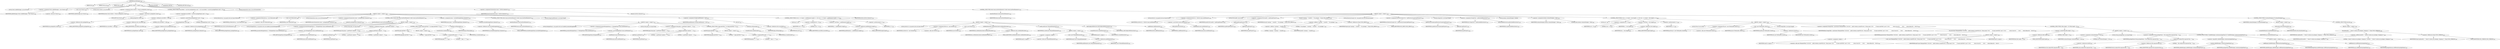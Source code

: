digraph "parsePackages" {  
"4109" [label = <(METHOD,parsePackages)<SUB>1890</SUB>> ]
"341" [label = <(PARAM,this)<SUB>1890</SUB>> ]
"4110" [label = <(PARAM,Vector pn)<SUB>1890</SUB>> ]
"4111" [label = <(PARAM,Path sp)<SUB>1890</SUB>> ]
"4112" [label = <(BLOCK,&lt;empty&gt;,&lt;empty&gt;)<SUB>1890</SUB>> ]
"335" [label = <(LOCAL,Vector addedPackages: java.util.Vector)> ]
"4113" [label = <(&lt;operator&gt;.assignment,Vector addedPackages = new Vector())<SUB>1891</SUB>> ]
"4114" [label = <(IDENTIFIER,addedPackages,Vector addedPackages = new Vector())<SUB>1891</SUB>> ]
"4115" [label = <(&lt;operator&gt;.alloc,new Vector())<SUB>1891</SUB>> ]
"4116" [label = <(&lt;init&gt;,new Vector())<SUB>1891</SUB>> ]
"334" [label = <(IDENTIFIER,addedPackages,new Vector())<SUB>1891</SUB>> ]
"4117" [label = <(LOCAL,Vector dirSets: java.util.Vector)> ]
"4118" [label = <(&lt;operator&gt;.assignment,Vector dirSets = (Vector) packageSets.clone())<SUB>1892</SUB>> ]
"4119" [label = <(IDENTIFIER,dirSets,Vector dirSets = (Vector) packageSets.clone())<SUB>1892</SUB>> ]
"4120" [label = <(&lt;operator&gt;.cast,(Vector) packageSets.clone())<SUB>1892</SUB>> ]
"4121" [label = <(TYPE_REF,Vector,Vector)<SUB>1892</SUB>> ]
"4122" [label = <(clone,packageSets.clone())<SUB>1892</SUB>> ]
"4123" [label = <(&lt;operator&gt;.fieldAccess,this.packageSets)<SUB>1892</SUB>> ]
"4124" [label = <(IDENTIFIER,this,packageSets.clone())<SUB>1892</SUB>> ]
"4125" [label = <(FIELD_IDENTIFIER,packageSets,packageSets)<SUB>1892</SUB>> ]
"4126" [label = <(CONTROL_STRUCTURE,if (sourcePath != null &amp;&amp; packageNames.size() &gt; 0),if (sourcePath != null &amp;&amp; packageNames.size() &gt; 0))<SUB>1898</SUB>> ]
"4127" [label = <(&lt;operator&gt;.logicalAnd,sourcePath != null &amp;&amp; packageNames.size() &gt; 0)<SUB>1898</SUB>> ]
"4128" [label = <(&lt;operator&gt;.notEquals,sourcePath != null)<SUB>1898</SUB>> ]
"4129" [label = <(&lt;operator&gt;.fieldAccess,this.sourcePath)<SUB>1898</SUB>> ]
"4130" [label = <(IDENTIFIER,this,sourcePath != null)<SUB>1898</SUB>> ]
"4131" [label = <(FIELD_IDENTIFIER,sourcePath,sourcePath)<SUB>1898</SUB>> ]
"4132" [label = <(LITERAL,null,sourcePath != null)<SUB>1898</SUB>> ]
"4133" [label = <(&lt;operator&gt;.greaterThan,packageNames.size() &gt; 0)<SUB>1898</SUB>> ]
"4134" [label = <(size,packageNames.size())<SUB>1898</SUB>> ]
"4135" [label = <(&lt;operator&gt;.fieldAccess,this.packageNames)<SUB>1898</SUB>> ]
"4136" [label = <(IDENTIFIER,this,packageNames.size())<SUB>1898</SUB>> ]
"4137" [label = <(FIELD_IDENTIFIER,packageNames,packageNames)<SUB>1898</SUB>> ]
"4138" [label = <(LITERAL,0,packageNames.size() &gt; 0)<SUB>1898</SUB>> ]
"4139" [label = <(BLOCK,&lt;empty&gt;,&lt;empty&gt;)<SUB>1898</SUB>> ]
"337" [label = <(LOCAL,PatternSet ps: org.apache.tools.ant.types.PatternSet)> ]
"4140" [label = <(&lt;operator&gt;.assignment,PatternSet ps = new PatternSet())<SUB>1899</SUB>> ]
"4141" [label = <(IDENTIFIER,ps,PatternSet ps = new PatternSet())<SUB>1899</SUB>> ]
"4142" [label = <(&lt;operator&gt;.alloc,new PatternSet())<SUB>1899</SUB>> ]
"4143" [label = <(&lt;init&gt;,new PatternSet())<SUB>1899</SUB>> ]
"336" [label = <(IDENTIFIER,ps,new PatternSet())<SUB>1899</SUB>> ]
"4144" [label = <(LOCAL,Enumeration enum: java.util.Enumeration)> ]
"4145" [label = <(&lt;operator&gt;.assignment,Enumeration enum = packageNames.elements())<SUB>1900</SUB>> ]
"4146" [label = <(IDENTIFIER,enum,Enumeration enum = packageNames.elements())<SUB>1900</SUB>> ]
"4147" [label = <(elements,packageNames.elements())<SUB>1900</SUB>> ]
"4148" [label = <(&lt;operator&gt;.fieldAccess,this.packageNames)<SUB>1900</SUB>> ]
"4149" [label = <(IDENTIFIER,this,packageNames.elements())<SUB>1900</SUB>> ]
"4150" [label = <(FIELD_IDENTIFIER,packageNames,packageNames)<SUB>1900</SUB>> ]
"4151" [label = <(CONTROL_STRUCTURE,while (enum.hasMoreElements()),while (enum.hasMoreElements()))<SUB>1901</SUB>> ]
"4152" [label = <(hasMoreElements,enum.hasMoreElements())<SUB>1901</SUB>> ]
"4153" [label = <(IDENTIFIER,enum,enum.hasMoreElements())<SUB>1901</SUB>> ]
"4154" [label = <(BLOCK,&lt;empty&gt;,&lt;empty&gt;)<SUB>1901</SUB>> ]
"4155" [label = <(LOCAL,PackageName p: org.apache.tools.ant.taskdefs.Javadoc$PackageName)> ]
"4156" [label = <(&lt;operator&gt;.assignment,Javadoc$PackageName p = (PackageName) enum.nextElement())<SUB>1902</SUB>> ]
"4157" [label = <(IDENTIFIER,p,Javadoc$PackageName p = (PackageName) enum.nextElement())<SUB>1902</SUB>> ]
"4158" [label = <(&lt;operator&gt;.cast,(PackageName) enum.nextElement())<SUB>1902</SUB>> ]
"4159" [label = <(TYPE_REF,PackageName,PackageName)<SUB>1902</SUB>> ]
"4160" [label = <(nextElement,enum.nextElement())<SUB>1902</SUB>> ]
"4161" [label = <(IDENTIFIER,enum,enum.nextElement())<SUB>1902</SUB>> ]
"4162" [label = <(LOCAL,String pkg: java.lang.String)> ]
"4163" [label = <(&lt;operator&gt;.assignment,String pkg = p.getName().replace('.', '/'))<SUB>1903</SUB>> ]
"4164" [label = <(IDENTIFIER,pkg,String pkg = p.getName().replace('.', '/'))<SUB>1903</SUB>> ]
"4165" [label = <(replace,p.getName().replace('.', '/'))<SUB>1903</SUB>> ]
"4166" [label = <(getName,p.getName())<SUB>1903</SUB>> ]
"4167" [label = <(IDENTIFIER,p,p.getName())<SUB>1903</SUB>> ]
"4168" [label = <(LITERAL,'.',p.getName().replace('.', '/'))<SUB>1903</SUB>> ]
"4169" [label = <(LITERAL,'/',p.getName().replace('.', '/'))<SUB>1903</SUB>> ]
"4170" [label = <(CONTROL_STRUCTURE,if (pkg.endsWith(&quot;*&quot;)),if (pkg.endsWith(&quot;*&quot;)))<SUB>1904</SUB>> ]
"4171" [label = <(endsWith,pkg.endsWith(&quot;*&quot;))<SUB>1904</SUB>> ]
"4172" [label = <(IDENTIFIER,pkg,pkg.endsWith(&quot;*&quot;))<SUB>1904</SUB>> ]
"4173" [label = <(LITERAL,&quot;*&quot;,pkg.endsWith(&quot;*&quot;))<SUB>1904</SUB>> ]
"4174" [label = <(BLOCK,&lt;empty&gt;,&lt;empty&gt;)<SUB>1904</SUB>> ]
"4175" [label = <(&lt;operator&gt;.assignmentPlus,pkg += &quot;*&quot;)<SUB>1905</SUB>> ]
"4176" [label = <(IDENTIFIER,pkg,pkg += &quot;*&quot;)<SUB>1905</SUB>> ]
"4177" [label = <(LITERAL,&quot;*&quot;,pkg += &quot;*&quot;)<SUB>1905</SUB>> ]
"4178" [label = <(setName,setName(pkg))<SUB>1907</SUB>> ]
"4179" [label = <(createInclude,createInclude())<SUB>1907</SUB>> ]
"4180" [label = <(IDENTIFIER,ps,createInclude())<SUB>1907</SUB>> ]
"4181" [label = <(IDENTIFIER,pkg,setName(pkg))<SUB>1907</SUB>> ]
"4182" [label = <(&lt;operator&gt;.assignment,enum = excludePackageNames.elements())<SUB>1910</SUB>> ]
"4183" [label = <(IDENTIFIER,enum,enum = excludePackageNames.elements())<SUB>1910</SUB>> ]
"4184" [label = <(elements,excludePackageNames.elements())<SUB>1910</SUB>> ]
"4185" [label = <(&lt;operator&gt;.fieldAccess,this.excludePackageNames)<SUB>1910</SUB>> ]
"4186" [label = <(IDENTIFIER,this,excludePackageNames.elements())<SUB>1910</SUB>> ]
"4187" [label = <(FIELD_IDENTIFIER,excludePackageNames,excludePackageNames)<SUB>1910</SUB>> ]
"4188" [label = <(CONTROL_STRUCTURE,while (enum.hasMoreElements()),while (enum.hasMoreElements()))<SUB>1911</SUB>> ]
"4189" [label = <(hasMoreElements,enum.hasMoreElements())<SUB>1911</SUB>> ]
"4190" [label = <(IDENTIFIER,enum,enum.hasMoreElements())<SUB>1911</SUB>> ]
"4191" [label = <(BLOCK,&lt;empty&gt;,&lt;empty&gt;)<SUB>1911</SUB>> ]
"4192" [label = <(LOCAL,PackageName p: org.apache.tools.ant.taskdefs.Javadoc$PackageName)> ]
"4193" [label = <(&lt;operator&gt;.assignment,Javadoc$PackageName p = (PackageName) enum.nextElement())<SUB>1912</SUB>> ]
"4194" [label = <(IDENTIFIER,p,Javadoc$PackageName p = (PackageName) enum.nextElement())<SUB>1912</SUB>> ]
"4195" [label = <(&lt;operator&gt;.cast,(PackageName) enum.nextElement())<SUB>1912</SUB>> ]
"4196" [label = <(TYPE_REF,PackageName,PackageName)<SUB>1912</SUB>> ]
"4197" [label = <(nextElement,enum.nextElement())<SUB>1912</SUB>> ]
"4198" [label = <(IDENTIFIER,enum,enum.nextElement())<SUB>1912</SUB>> ]
"4199" [label = <(LOCAL,String pkg: java.lang.String)> ]
"4200" [label = <(&lt;operator&gt;.assignment,String pkg = p.getName().replace('.', '/'))<SUB>1913</SUB>> ]
"4201" [label = <(IDENTIFIER,pkg,String pkg = p.getName().replace('.', '/'))<SUB>1913</SUB>> ]
"4202" [label = <(replace,p.getName().replace('.', '/'))<SUB>1913</SUB>> ]
"4203" [label = <(getName,p.getName())<SUB>1913</SUB>> ]
"4204" [label = <(IDENTIFIER,p,p.getName())<SUB>1913</SUB>> ]
"4205" [label = <(LITERAL,'.',p.getName().replace('.', '/'))<SUB>1913</SUB>> ]
"4206" [label = <(LITERAL,'/',p.getName().replace('.', '/'))<SUB>1913</SUB>> ]
"4207" [label = <(CONTROL_STRUCTURE,if (pkg.endsWith(&quot;*&quot;)),if (pkg.endsWith(&quot;*&quot;)))<SUB>1914</SUB>> ]
"4208" [label = <(endsWith,pkg.endsWith(&quot;*&quot;))<SUB>1914</SUB>> ]
"4209" [label = <(IDENTIFIER,pkg,pkg.endsWith(&quot;*&quot;))<SUB>1914</SUB>> ]
"4210" [label = <(LITERAL,&quot;*&quot;,pkg.endsWith(&quot;*&quot;))<SUB>1914</SUB>> ]
"4211" [label = <(BLOCK,&lt;empty&gt;,&lt;empty&gt;)<SUB>1914</SUB>> ]
"4212" [label = <(&lt;operator&gt;.assignmentPlus,pkg += &quot;*&quot;)<SUB>1915</SUB>> ]
"4213" [label = <(IDENTIFIER,pkg,pkg += &quot;*&quot;)<SUB>1915</SUB>> ]
"4214" [label = <(LITERAL,&quot;*&quot;,pkg += &quot;*&quot;)<SUB>1915</SUB>> ]
"4215" [label = <(setName,setName(pkg))<SUB>1917</SUB>> ]
"4216" [label = <(createExclude,createExclude())<SUB>1917</SUB>> ]
"4217" [label = <(IDENTIFIER,ps,createExclude())<SUB>1917</SUB>> ]
"4218" [label = <(IDENTIFIER,pkg,setName(pkg))<SUB>1917</SUB>> ]
"4219" [label = <(LOCAL,String[] pathElements: java.lang.String[])> ]
"4220" [label = <(&lt;operator&gt;.assignment,String[] pathElements = list())<SUB>1921</SUB>> ]
"4221" [label = <(IDENTIFIER,pathElements,String[] pathElements = list())<SUB>1921</SUB>> ]
"4222" [label = <(list,list())<SUB>1921</SUB>> ]
"4223" [label = <(&lt;operator&gt;.fieldAccess,this.sourcePath)<SUB>1921</SUB>> ]
"4224" [label = <(IDENTIFIER,this,list())<SUB>1921</SUB>> ]
"4225" [label = <(FIELD_IDENTIFIER,sourcePath,sourcePath)<SUB>1921</SUB>> ]
"4226" [label = <(CONTROL_STRUCTURE,for (int i = 0; Some(i &lt; pathElements.length); i++),for (int i = 0; Some(i &lt; pathElements.length); i++))<SUB>1922</SUB>> ]
"4227" [label = <(LOCAL,int i: int)> ]
"4228" [label = <(&lt;operator&gt;.assignment,int i = 0)<SUB>1922</SUB>> ]
"4229" [label = <(IDENTIFIER,i,int i = 0)<SUB>1922</SUB>> ]
"4230" [label = <(LITERAL,0,int i = 0)<SUB>1922</SUB>> ]
"4231" [label = <(&lt;operator&gt;.lessThan,i &lt; pathElements.length)<SUB>1922</SUB>> ]
"4232" [label = <(IDENTIFIER,i,i &lt; pathElements.length)<SUB>1922</SUB>> ]
"4233" [label = <(&lt;operator&gt;.fieldAccess,pathElements.length)<SUB>1922</SUB>> ]
"4234" [label = <(IDENTIFIER,pathElements,i &lt; pathElements.length)<SUB>1922</SUB>> ]
"4235" [label = <(FIELD_IDENTIFIER,length,length)<SUB>1922</SUB>> ]
"4236" [label = <(&lt;operator&gt;.postIncrement,i++)<SUB>1922</SUB>> ]
"4237" [label = <(IDENTIFIER,i,i++)<SUB>1922</SUB>> ]
"4238" [label = <(BLOCK,&lt;empty&gt;,&lt;empty&gt;)<SUB>1922</SUB>> ]
"339" [label = <(LOCAL,DirSet ds: org.apache.tools.ant.types.DirSet)> ]
"4239" [label = <(&lt;operator&gt;.assignment,DirSet ds = new DirSet())<SUB>1923</SUB>> ]
"4240" [label = <(IDENTIFIER,ds,DirSet ds = new DirSet())<SUB>1923</SUB>> ]
"4241" [label = <(&lt;operator&gt;.alloc,new DirSet())<SUB>1923</SUB>> ]
"4242" [label = <(&lt;init&gt;,new DirSet())<SUB>1923</SUB>> ]
"338" [label = <(IDENTIFIER,ds,new DirSet())<SUB>1923</SUB>> ]
"4243" [label = <(setDefaultexcludes,setDefaultexcludes(useDefaultExcludes))<SUB>1924</SUB>> ]
"4244" [label = <(IDENTIFIER,ds,setDefaultexcludes(useDefaultExcludes))<SUB>1924</SUB>> ]
"4245" [label = <(&lt;operator&gt;.fieldAccess,this.useDefaultExcludes)<SUB>1924</SUB>> ]
"4246" [label = <(IDENTIFIER,this,setDefaultexcludes(useDefaultExcludes))<SUB>1924</SUB>> ]
"4247" [label = <(FIELD_IDENTIFIER,useDefaultExcludes,useDefaultExcludes)<SUB>1924</SUB>> ]
"4248" [label = <(setDir,setDir(new File(pathElements[i])))<SUB>1925</SUB>> ]
"4249" [label = <(IDENTIFIER,ds,setDir(new File(pathElements[i])))<SUB>1925</SUB>> ]
"4250" [label = <(BLOCK,&lt;empty&gt;,&lt;empty&gt;)<SUB>1925</SUB>> ]
"4251" [label = <(&lt;operator&gt;.assignment,&lt;empty&gt;)> ]
"4252" [label = <(IDENTIFIER,$obj76,&lt;empty&gt;)> ]
"4253" [label = <(&lt;operator&gt;.alloc,new File(pathElements[i]))<SUB>1925</SUB>> ]
"4254" [label = <(&lt;init&gt;,new File(pathElements[i]))<SUB>1925</SUB>> ]
"4255" [label = <(IDENTIFIER,$obj76,new File(pathElements[i]))> ]
"4256" [label = <(&lt;operator&gt;.indexAccess,pathElements[i])<SUB>1925</SUB>> ]
"4257" [label = <(IDENTIFIER,pathElements,new File(pathElements[i]))<SUB>1925</SUB>> ]
"4258" [label = <(IDENTIFIER,i,new File(pathElements[i]))<SUB>1925</SUB>> ]
"4259" [label = <(IDENTIFIER,$obj76,&lt;empty&gt;)> ]
"4260" [label = <(addConfiguredPatternset,addConfiguredPatternset(ps))<SUB>1926</SUB>> ]
"4261" [label = <(createPatternSet,createPatternSet())<SUB>1926</SUB>> ]
"4262" [label = <(IDENTIFIER,ds,createPatternSet())<SUB>1926</SUB>> ]
"4263" [label = <(IDENTIFIER,ps,addConfiguredPatternset(ps))<SUB>1926</SUB>> ]
"4264" [label = <(addElement,addElement(ds))<SUB>1927</SUB>> ]
"4265" [label = <(IDENTIFIER,dirSets,addElement(ds))<SUB>1927</SUB>> ]
"4266" [label = <(IDENTIFIER,ds,addElement(ds))<SUB>1927</SUB>> ]
"4267" [label = <(LOCAL,Enumeration enum: java.util.Enumeration)> ]
"4268" [label = <(&lt;operator&gt;.assignment,Enumeration enum = dirSets.elements())<SUB>1931</SUB>> ]
"4269" [label = <(IDENTIFIER,enum,Enumeration enum = dirSets.elements())<SUB>1931</SUB>> ]
"4270" [label = <(elements,dirSets.elements())<SUB>1931</SUB>> ]
"4271" [label = <(IDENTIFIER,dirSets,dirSets.elements())<SUB>1931</SUB>> ]
"4272" [label = <(CONTROL_STRUCTURE,while (enum.hasMoreElements()),while (enum.hasMoreElements()))<SUB>1932</SUB>> ]
"4273" [label = <(hasMoreElements,enum.hasMoreElements())<SUB>1932</SUB>> ]
"4274" [label = <(IDENTIFIER,enum,enum.hasMoreElements())<SUB>1932</SUB>> ]
"4275" [label = <(BLOCK,&lt;empty&gt;,&lt;empty&gt;)<SUB>1932</SUB>> ]
"4276" [label = <(LOCAL,DirSet ds: org.apache.tools.ant.types.DirSet)> ]
"4277" [label = <(&lt;operator&gt;.assignment,DirSet ds = (DirSet) enum.nextElement())<SUB>1933</SUB>> ]
"4278" [label = <(IDENTIFIER,ds,DirSet ds = (DirSet) enum.nextElement())<SUB>1933</SUB>> ]
"4279" [label = <(&lt;operator&gt;.cast,(DirSet) enum.nextElement())<SUB>1933</SUB>> ]
"4280" [label = <(TYPE_REF,DirSet,DirSet)<SUB>1933</SUB>> ]
"4281" [label = <(nextElement,enum.nextElement())<SUB>1933</SUB>> ]
"4282" [label = <(IDENTIFIER,enum,enum.nextElement())<SUB>1933</SUB>> ]
"4283" [label = <(LOCAL,File baseDir: java.io.File)> ]
"4284" [label = <(&lt;operator&gt;.assignment,File baseDir = getDir(getProject()))<SUB>1934</SUB>> ]
"4285" [label = <(IDENTIFIER,baseDir,File baseDir = getDir(getProject()))<SUB>1934</SUB>> ]
"4286" [label = <(getDir,getDir(getProject()))<SUB>1934</SUB>> ]
"4287" [label = <(IDENTIFIER,ds,getDir(getProject()))<SUB>1934</SUB>> ]
"4288" [label = <(getProject,getProject())<SUB>1934</SUB>> ]
"340" [label = <(IDENTIFIER,this,getProject())<SUB>1934</SUB>> ]
"4289" [label = <(log,log(&quot;scanning &quot; + baseDir + &quot; for packages.&quot;, Project.MSG_DEBUG))<SUB>1935</SUB>> ]
"342" [label = <(IDENTIFIER,this,log(&quot;scanning &quot; + baseDir + &quot; for packages.&quot;, Project.MSG_DEBUG))<SUB>1935</SUB>> ]
"4290" [label = <(&lt;operator&gt;.addition,&quot;scanning &quot; + baseDir + &quot; for packages.&quot;)<SUB>1935</SUB>> ]
"4291" [label = <(&lt;operator&gt;.addition,&quot;scanning &quot; + baseDir)<SUB>1935</SUB>> ]
"4292" [label = <(LITERAL,&quot;scanning &quot;,&quot;scanning &quot; + baseDir)<SUB>1935</SUB>> ]
"4293" [label = <(IDENTIFIER,baseDir,&quot;scanning &quot; + baseDir)<SUB>1935</SUB>> ]
"4294" [label = <(LITERAL,&quot; for packages.&quot;,&quot;scanning &quot; + baseDir + &quot; for packages.&quot;)<SUB>1935</SUB>> ]
"4295" [label = <(&lt;operator&gt;.fieldAccess,Project.MSG_DEBUG)<SUB>1935</SUB>> ]
"4296" [label = <(IDENTIFIER,Project,log(&quot;scanning &quot; + baseDir + &quot; for packages.&quot;, Project.MSG_DEBUG))<SUB>1935</SUB>> ]
"4297" [label = <(FIELD_IDENTIFIER,MSG_DEBUG,MSG_DEBUG)<SUB>1935</SUB>> ]
"4298" [label = <(LOCAL,DirectoryScanner dsc: org.apache.tools.ant.DirectoryScanner)> ]
"4299" [label = <(&lt;operator&gt;.assignment,DirectoryScanner dsc = getDirectoryScanner(getProject()))<SUB>1936</SUB>> ]
"4300" [label = <(IDENTIFIER,dsc,DirectoryScanner dsc = getDirectoryScanner(getProject()))<SUB>1936</SUB>> ]
"4301" [label = <(getDirectoryScanner,getDirectoryScanner(getProject()))<SUB>1936</SUB>> ]
"4302" [label = <(IDENTIFIER,ds,getDirectoryScanner(getProject()))<SUB>1936</SUB>> ]
"4303" [label = <(getProject,getProject())<SUB>1936</SUB>> ]
"343" [label = <(IDENTIFIER,this,getProject())<SUB>1936</SUB>> ]
"4304" [label = <(LOCAL,String[] dirs: java.lang.String[])> ]
"4305" [label = <(&lt;operator&gt;.assignment,String[] dirs = getIncludedDirectories())<SUB>1937</SUB>> ]
"4306" [label = <(IDENTIFIER,dirs,String[] dirs = getIncludedDirectories())<SUB>1937</SUB>> ]
"4307" [label = <(getIncludedDirectories,getIncludedDirectories())<SUB>1937</SUB>> ]
"4308" [label = <(IDENTIFIER,dsc,getIncludedDirectories())<SUB>1937</SUB>> ]
"4309" [label = <(LOCAL,boolean containsPackages: boolean)> ]
"4310" [label = <(&lt;operator&gt;.assignment,boolean containsPackages = false)<SUB>1938</SUB>> ]
"4311" [label = <(IDENTIFIER,containsPackages,boolean containsPackages = false)<SUB>1938</SUB>> ]
"4312" [label = <(LITERAL,false,boolean containsPackages = false)<SUB>1938</SUB>> ]
"4313" [label = <(CONTROL_STRUCTURE,for (int i = 0; Some(i &lt; dirs.length); i++),for (int i = 0; Some(i &lt; dirs.length); i++))<SUB>1939</SUB>> ]
"4314" [label = <(LOCAL,int i: int)> ]
"4315" [label = <(&lt;operator&gt;.assignment,int i = 0)<SUB>1939</SUB>> ]
"4316" [label = <(IDENTIFIER,i,int i = 0)<SUB>1939</SUB>> ]
"4317" [label = <(LITERAL,0,int i = 0)<SUB>1939</SUB>> ]
"4318" [label = <(&lt;operator&gt;.lessThan,i &lt; dirs.length)<SUB>1939</SUB>> ]
"4319" [label = <(IDENTIFIER,i,i &lt; dirs.length)<SUB>1939</SUB>> ]
"4320" [label = <(&lt;operator&gt;.fieldAccess,dirs.length)<SUB>1939</SUB>> ]
"4321" [label = <(IDENTIFIER,dirs,i &lt; dirs.length)<SUB>1939</SUB>> ]
"4322" [label = <(FIELD_IDENTIFIER,length,length)<SUB>1939</SUB>> ]
"4323" [label = <(&lt;operator&gt;.postIncrement,i++)<SUB>1939</SUB>> ]
"4324" [label = <(IDENTIFIER,i,i++)<SUB>1939</SUB>> ]
"4325" [label = <(BLOCK,&lt;empty&gt;,&lt;empty&gt;)<SUB>1939</SUB>> ]
"345" [label = <(LOCAL,File pd: java.io.File)> ]
"4326" [label = <(&lt;operator&gt;.assignment,File pd = new File(baseDir, dirs[i]))<SUB>1941</SUB>> ]
"4327" [label = <(IDENTIFIER,pd,File pd = new File(baseDir, dirs[i]))<SUB>1941</SUB>> ]
"4328" [label = <(&lt;operator&gt;.alloc,new File(baseDir, dirs[i]))<SUB>1941</SUB>> ]
"4329" [label = <(&lt;init&gt;,new File(baseDir, dirs[i]))<SUB>1941</SUB>> ]
"344" [label = <(IDENTIFIER,pd,new File(baseDir, dirs[i]))<SUB>1941</SUB>> ]
"4330" [label = <(IDENTIFIER,baseDir,new File(baseDir, dirs[i]))<SUB>1941</SUB>> ]
"4331" [label = <(&lt;operator&gt;.indexAccess,dirs[i])<SUB>1941</SUB>> ]
"4332" [label = <(IDENTIFIER,dirs,new File(baseDir, dirs[i]))<SUB>1941</SUB>> ]
"4333" [label = <(IDENTIFIER,i,new File(baseDir, dirs[i]))<SUB>1941</SUB>> ]
"4334" [label = <(LOCAL,String[] files: java.lang.String[])> ]
"4335" [label = <(&lt;operator&gt;.assignment,String[] files = pd.list(new FilenameFilter() {\012\012    public boolean accept(File dir1, String name) {\012        if (name.endsWith(&quot;.java&quot;)) {\012            return true;\012        }\012        return false;\012    }\012}))<SUB>1942</SUB>> ]
"4336" [label = <(IDENTIFIER,files,String[] files = pd.list(new FilenameFilter() {\012\012    public boolean accept(File dir1, String name) {\012        if (name.endsWith(&quot;.java&quot;)) {\012            return true;\012        }\012        return false;\012    }\012}))<SUB>1942</SUB>> ]
"4337" [label = <(list,pd.list(new FilenameFilter() {\012\012    public boolean accept(File dir1, String name) {\012        if (name.endsWith(&quot;.java&quot;)) {\012            return true;\012        }\012        return false;\012    }\012}))<SUB>1942</SUB>> ]
"4338" [label = <(IDENTIFIER,pd,pd.list(new FilenameFilter() {\012\012    public boolean accept(File dir1, String name) {\012        if (name.endsWith(&quot;.java&quot;)) {\012            return true;\012        }\012        return false;\012    }\012}))<SUB>1942</SUB>> ]
"4339" [label = <(BLOCK,&lt;empty&gt;,&lt;empty&gt;)<SUB>1942</SUB>> ]
"4340" [label = <(&lt;operator&gt;.assignment,&lt;empty&gt;)> ]
"4341" [label = <(IDENTIFIER,$obj78,&lt;empty&gt;)> ]
"4342" [label = <(&lt;operator&gt;.alloc,new FilenameFilter() {\012\012    public boolean accept(File dir1, String name) {\012        if (name.endsWith(&quot;.java&quot;)) {\012            return true;\012        }\012        return false;\012    }\012})<SUB>1942</SUB>> ]
"4343" [label = <(&lt;init&gt;,new FilenameFilter() {\012\012    public boolean accept(File dir1, String name) {\012        if (name.endsWith(&quot;.java&quot;)) {\012            return true;\012        }\012        return false;\012    }\012})<SUB>1942</SUB>> ]
"4344" [label = <(IDENTIFIER,$obj78,new FilenameFilter() {\012\012    public boolean accept(File dir1, String name) {\012        if (name.endsWith(&quot;.java&quot;)) {\012            return true;\012        }\012        return false;\012    }\012})> ]
"4345" [label = <(IDENTIFIER,$obj78,&lt;empty&gt;)> ]
"4346" [label = <(CONTROL_STRUCTURE,if (files.length &gt; 0),if (files.length &gt; 0))<SUB>1951</SUB>> ]
"4347" [label = <(&lt;operator&gt;.greaterThan,files.length &gt; 0)<SUB>1951</SUB>> ]
"4348" [label = <(&lt;operator&gt;.fieldAccess,files.length)<SUB>1951</SUB>> ]
"4349" [label = <(IDENTIFIER,files,files.length &gt; 0)<SUB>1951</SUB>> ]
"4350" [label = <(FIELD_IDENTIFIER,length,length)<SUB>1951</SUB>> ]
"4351" [label = <(LITERAL,0,files.length &gt; 0)<SUB>1951</SUB>> ]
"4352" [label = <(BLOCK,&lt;empty&gt;,&lt;empty&gt;)<SUB>1951</SUB>> ]
"4353" [label = <(&lt;operator&gt;.assignment,containsPackages = true)<SUB>1952</SUB>> ]
"4354" [label = <(IDENTIFIER,containsPackages,containsPackages = true)<SUB>1952</SUB>> ]
"4355" [label = <(LITERAL,true,containsPackages = true)<SUB>1952</SUB>> ]
"4356" [label = <(LOCAL,String packageName: java.lang.String)> ]
"4357" [label = <(&lt;operator&gt;.assignment,String packageName = this.replace(File.separatorChar, '.'))<SUB>1953</SUB>> ]
"4358" [label = <(IDENTIFIER,packageName,String packageName = this.replace(File.separatorChar, '.'))<SUB>1953</SUB>> ]
"4359" [label = <(replace,this.replace(File.separatorChar, '.'))<SUB>1954</SUB>> ]
"4360" [label = <(&lt;operator&gt;.indexAccess,dirs[i])<SUB>1954</SUB>> ]
"4361" [label = <(IDENTIFIER,dirs,this.replace(File.separatorChar, '.'))<SUB>1954</SUB>> ]
"4362" [label = <(IDENTIFIER,i,this.replace(File.separatorChar, '.'))<SUB>1954</SUB>> ]
"4363" [label = <(&lt;operator&gt;.fieldAccess,File.separatorChar)<SUB>1954</SUB>> ]
"4364" [label = <(IDENTIFIER,File,this.replace(File.separatorChar, '.'))<SUB>1954</SUB>> ]
"4365" [label = <(FIELD_IDENTIFIER,separatorChar,separatorChar)<SUB>1954</SUB>> ]
"4366" [label = <(LITERAL,'.',this.replace(File.separatorChar, '.'))<SUB>1954</SUB>> ]
"4367" [label = <(CONTROL_STRUCTURE,if (!addedPackages.contains(packageName)),if (!addedPackages.contains(packageName)))<SUB>1955</SUB>> ]
"4368" [label = <(&lt;operator&gt;.logicalNot,!addedPackages.contains(packageName))<SUB>1955</SUB>> ]
"4369" [label = <(contains,addedPackages.contains(packageName))<SUB>1955</SUB>> ]
"4370" [label = <(IDENTIFIER,addedPackages,addedPackages.contains(packageName))<SUB>1955</SUB>> ]
"4371" [label = <(IDENTIFIER,packageName,addedPackages.contains(packageName))<SUB>1955</SUB>> ]
"4372" [label = <(BLOCK,&lt;empty&gt;,&lt;empty&gt;)<SUB>1955</SUB>> ]
"4373" [label = <(addElement,addedPackages.addElement(packageName))<SUB>1956</SUB>> ]
"4374" [label = <(IDENTIFIER,addedPackages,addedPackages.addElement(packageName))<SUB>1956</SUB>> ]
"4375" [label = <(IDENTIFIER,packageName,addedPackages.addElement(packageName))<SUB>1956</SUB>> ]
"4376" [label = <(addElement,pn.addElement(packageName))<SUB>1957</SUB>> ]
"4377" [label = <(IDENTIFIER,pn,pn.addElement(packageName))<SUB>1957</SUB>> ]
"4378" [label = <(IDENTIFIER,packageName,pn.addElement(packageName))<SUB>1957</SUB>> ]
"4379" [label = <(CONTROL_STRUCTURE,if (containsPackages),if (containsPackages))<SUB>1961</SUB>> ]
"4380" [label = <(IDENTIFIER,containsPackages,if (containsPackages))<SUB>1961</SUB>> ]
"4381" [label = <(BLOCK,&lt;empty&gt;,&lt;empty&gt;)<SUB>1961</SUB>> ]
"4382" [label = <(setLocation,setLocation(baseDir))<SUB>1964</SUB>> ]
"4383" [label = <(createPathElement,createPathElement())<SUB>1964</SUB>> ]
"4384" [label = <(IDENTIFIER,sp,createPathElement())<SUB>1964</SUB>> ]
"4385" [label = <(IDENTIFIER,baseDir,setLocation(baseDir))<SUB>1964</SUB>> ]
"4386" [label = <(CONTROL_STRUCTURE,else,else)<SUB>1965</SUB>> ]
"4387" [label = <(BLOCK,&lt;empty&gt;,&lt;empty&gt;)<SUB>1965</SUB>> ]
"4388" [label = <(log,log(baseDir + &quot; doesn\'t contain any packages, dropping it.&quot;, Project.MSG_VERBOSE))<SUB>1966</SUB>> ]
"346" [label = <(IDENTIFIER,this,log(baseDir + &quot; doesn\'t contain any packages, dropping it.&quot;, Project.MSG_VERBOSE))<SUB>1966</SUB>> ]
"4389" [label = <(&lt;operator&gt;.addition,baseDir + &quot; doesn\'t contain any packages, dropping it.&quot;)<SUB>1966</SUB>> ]
"4390" [label = <(IDENTIFIER,baseDir,baseDir + &quot; doesn\'t contain any packages, dropping it.&quot;)<SUB>1966</SUB>> ]
"4391" [label = <(LITERAL,&quot; doesn\'t contain any packages, dropping it.&quot;,baseDir + &quot; doesn\'t contain any packages, dropping it.&quot;)<SUB>1966</SUB>> ]
"4392" [label = <(&lt;operator&gt;.fieldAccess,Project.MSG_VERBOSE)<SUB>1967</SUB>> ]
"4393" [label = <(IDENTIFIER,Project,log(baseDir + &quot; doesn\'t contain any packages, dropping it.&quot;, Project.MSG_VERBOSE))<SUB>1967</SUB>> ]
"4394" [label = <(FIELD_IDENTIFIER,MSG_VERBOSE,MSG_VERBOSE)<SUB>1967</SUB>> ]
"4395" [label = <(MODIFIER,PRIVATE)> ]
"4396" [label = <(MODIFIER,VIRTUAL)> ]
"4397" [label = <(METHOD_RETURN,void)<SUB>1890</SUB>> ]
  "4109" -> "341" 
  "4109" -> "4110" 
  "4109" -> "4111" 
  "4109" -> "4112" 
  "4109" -> "4395" 
  "4109" -> "4396" 
  "4109" -> "4397" 
  "4112" -> "335" 
  "4112" -> "4113" 
  "4112" -> "4116" 
  "4112" -> "4117" 
  "4112" -> "4118" 
  "4112" -> "4126" 
  "4112" -> "4267" 
  "4112" -> "4268" 
  "4112" -> "4272" 
  "4113" -> "4114" 
  "4113" -> "4115" 
  "4116" -> "334" 
  "4118" -> "4119" 
  "4118" -> "4120" 
  "4120" -> "4121" 
  "4120" -> "4122" 
  "4122" -> "4123" 
  "4123" -> "4124" 
  "4123" -> "4125" 
  "4126" -> "4127" 
  "4126" -> "4139" 
  "4127" -> "4128" 
  "4127" -> "4133" 
  "4128" -> "4129" 
  "4128" -> "4132" 
  "4129" -> "4130" 
  "4129" -> "4131" 
  "4133" -> "4134" 
  "4133" -> "4138" 
  "4134" -> "4135" 
  "4135" -> "4136" 
  "4135" -> "4137" 
  "4139" -> "337" 
  "4139" -> "4140" 
  "4139" -> "4143" 
  "4139" -> "4144" 
  "4139" -> "4145" 
  "4139" -> "4151" 
  "4139" -> "4182" 
  "4139" -> "4188" 
  "4139" -> "4219" 
  "4139" -> "4220" 
  "4139" -> "4226" 
  "4140" -> "4141" 
  "4140" -> "4142" 
  "4143" -> "336" 
  "4145" -> "4146" 
  "4145" -> "4147" 
  "4147" -> "4148" 
  "4148" -> "4149" 
  "4148" -> "4150" 
  "4151" -> "4152" 
  "4151" -> "4154" 
  "4152" -> "4153" 
  "4154" -> "4155" 
  "4154" -> "4156" 
  "4154" -> "4162" 
  "4154" -> "4163" 
  "4154" -> "4170" 
  "4154" -> "4178" 
  "4156" -> "4157" 
  "4156" -> "4158" 
  "4158" -> "4159" 
  "4158" -> "4160" 
  "4160" -> "4161" 
  "4163" -> "4164" 
  "4163" -> "4165" 
  "4165" -> "4166" 
  "4165" -> "4168" 
  "4165" -> "4169" 
  "4166" -> "4167" 
  "4170" -> "4171" 
  "4170" -> "4174" 
  "4171" -> "4172" 
  "4171" -> "4173" 
  "4174" -> "4175" 
  "4175" -> "4176" 
  "4175" -> "4177" 
  "4178" -> "4179" 
  "4178" -> "4181" 
  "4179" -> "4180" 
  "4182" -> "4183" 
  "4182" -> "4184" 
  "4184" -> "4185" 
  "4185" -> "4186" 
  "4185" -> "4187" 
  "4188" -> "4189" 
  "4188" -> "4191" 
  "4189" -> "4190" 
  "4191" -> "4192" 
  "4191" -> "4193" 
  "4191" -> "4199" 
  "4191" -> "4200" 
  "4191" -> "4207" 
  "4191" -> "4215" 
  "4193" -> "4194" 
  "4193" -> "4195" 
  "4195" -> "4196" 
  "4195" -> "4197" 
  "4197" -> "4198" 
  "4200" -> "4201" 
  "4200" -> "4202" 
  "4202" -> "4203" 
  "4202" -> "4205" 
  "4202" -> "4206" 
  "4203" -> "4204" 
  "4207" -> "4208" 
  "4207" -> "4211" 
  "4208" -> "4209" 
  "4208" -> "4210" 
  "4211" -> "4212" 
  "4212" -> "4213" 
  "4212" -> "4214" 
  "4215" -> "4216" 
  "4215" -> "4218" 
  "4216" -> "4217" 
  "4220" -> "4221" 
  "4220" -> "4222" 
  "4222" -> "4223" 
  "4223" -> "4224" 
  "4223" -> "4225" 
  "4226" -> "4227" 
  "4226" -> "4228" 
  "4226" -> "4231" 
  "4226" -> "4236" 
  "4226" -> "4238" 
  "4228" -> "4229" 
  "4228" -> "4230" 
  "4231" -> "4232" 
  "4231" -> "4233" 
  "4233" -> "4234" 
  "4233" -> "4235" 
  "4236" -> "4237" 
  "4238" -> "339" 
  "4238" -> "4239" 
  "4238" -> "4242" 
  "4238" -> "4243" 
  "4238" -> "4248" 
  "4238" -> "4260" 
  "4238" -> "4264" 
  "4239" -> "4240" 
  "4239" -> "4241" 
  "4242" -> "338" 
  "4243" -> "4244" 
  "4243" -> "4245" 
  "4245" -> "4246" 
  "4245" -> "4247" 
  "4248" -> "4249" 
  "4248" -> "4250" 
  "4250" -> "4251" 
  "4250" -> "4254" 
  "4250" -> "4259" 
  "4251" -> "4252" 
  "4251" -> "4253" 
  "4254" -> "4255" 
  "4254" -> "4256" 
  "4256" -> "4257" 
  "4256" -> "4258" 
  "4260" -> "4261" 
  "4260" -> "4263" 
  "4261" -> "4262" 
  "4264" -> "4265" 
  "4264" -> "4266" 
  "4268" -> "4269" 
  "4268" -> "4270" 
  "4270" -> "4271" 
  "4272" -> "4273" 
  "4272" -> "4275" 
  "4273" -> "4274" 
  "4275" -> "4276" 
  "4275" -> "4277" 
  "4275" -> "4283" 
  "4275" -> "4284" 
  "4275" -> "4289" 
  "4275" -> "4298" 
  "4275" -> "4299" 
  "4275" -> "4304" 
  "4275" -> "4305" 
  "4275" -> "4309" 
  "4275" -> "4310" 
  "4275" -> "4313" 
  "4275" -> "4379" 
  "4277" -> "4278" 
  "4277" -> "4279" 
  "4279" -> "4280" 
  "4279" -> "4281" 
  "4281" -> "4282" 
  "4284" -> "4285" 
  "4284" -> "4286" 
  "4286" -> "4287" 
  "4286" -> "4288" 
  "4288" -> "340" 
  "4289" -> "342" 
  "4289" -> "4290" 
  "4289" -> "4295" 
  "4290" -> "4291" 
  "4290" -> "4294" 
  "4291" -> "4292" 
  "4291" -> "4293" 
  "4295" -> "4296" 
  "4295" -> "4297" 
  "4299" -> "4300" 
  "4299" -> "4301" 
  "4301" -> "4302" 
  "4301" -> "4303" 
  "4303" -> "343" 
  "4305" -> "4306" 
  "4305" -> "4307" 
  "4307" -> "4308" 
  "4310" -> "4311" 
  "4310" -> "4312" 
  "4313" -> "4314" 
  "4313" -> "4315" 
  "4313" -> "4318" 
  "4313" -> "4323" 
  "4313" -> "4325" 
  "4315" -> "4316" 
  "4315" -> "4317" 
  "4318" -> "4319" 
  "4318" -> "4320" 
  "4320" -> "4321" 
  "4320" -> "4322" 
  "4323" -> "4324" 
  "4325" -> "345" 
  "4325" -> "4326" 
  "4325" -> "4329" 
  "4325" -> "4334" 
  "4325" -> "4335" 
  "4325" -> "4346" 
  "4326" -> "4327" 
  "4326" -> "4328" 
  "4329" -> "344" 
  "4329" -> "4330" 
  "4329" -> "4331" 
  "4331" -> "4332" 
  "4331" -> "4333" 
  "4335" -> "4336" 
  "4335" -> "4337" 
  "4337" -> "4338" 
  "4337" -> "4339" 
  "4339" -> "4340" 
  "4339" -> "4343" 
  "4339" -> "4345" 
  "4340" -> "4341" 
  "4340" -> "4342" 
  "4343" -> "4344" 
  "4346" -> "4347" 
  "4346" -> "4352" 
  "4347" -> "4348" 
  "4347" -> "4351" 
  "4348" -> "4349" 
  "4348" -> "4350" 
  "4352" -> "4353" 
  "4352" -> "4356" 
  "4352" -> "4357" 
  "4352" -> "4367" 
  "4353" -> "4354" 
  "4353" -> "4355" 
  "4357" -> "4358" 
  "4357" -> "4359" 
  "4359" -> "4360" 
  "4359" -> "4363" 
  "4359" -> "4366" 
  "4360" -> "4361" 
  "4360" -> "4362" 
  "4363" -> "4364" 
  "4363" -> "4365" 
  "4367" -> "4368" 
  "4367" -> "4372" 
  "4368" -> "4369" 
  "4369" -> "4370" 
  "4369" -> "4371" 
  "4372" -> "4373" 
  "4372" -> "4376" 
  "4373" -> "4374" 
  "4373" -> "4375" 
  "4376" -> "4377" 
  "4376" -> "4378" 
  "4379" -> "4380" 
  "4379" -> "4381" 
  "4379" -> "4386" 
  "4381" -> "4382" 
  "4382" -> "4383" 
  "4382" -> "4385" 
  "4383" -> "4384" 
  "4386" -> "4387" 
  "4387" -> "4388" 
  "4388" -> "346" 
  "4388" -> "4389" 
  "4388" -> "4392" 
  "4389" -> "4390" 
  "4389" -> "4391" 
  "4392" -> "4393" 
  "4392" -> "4394" 
}
